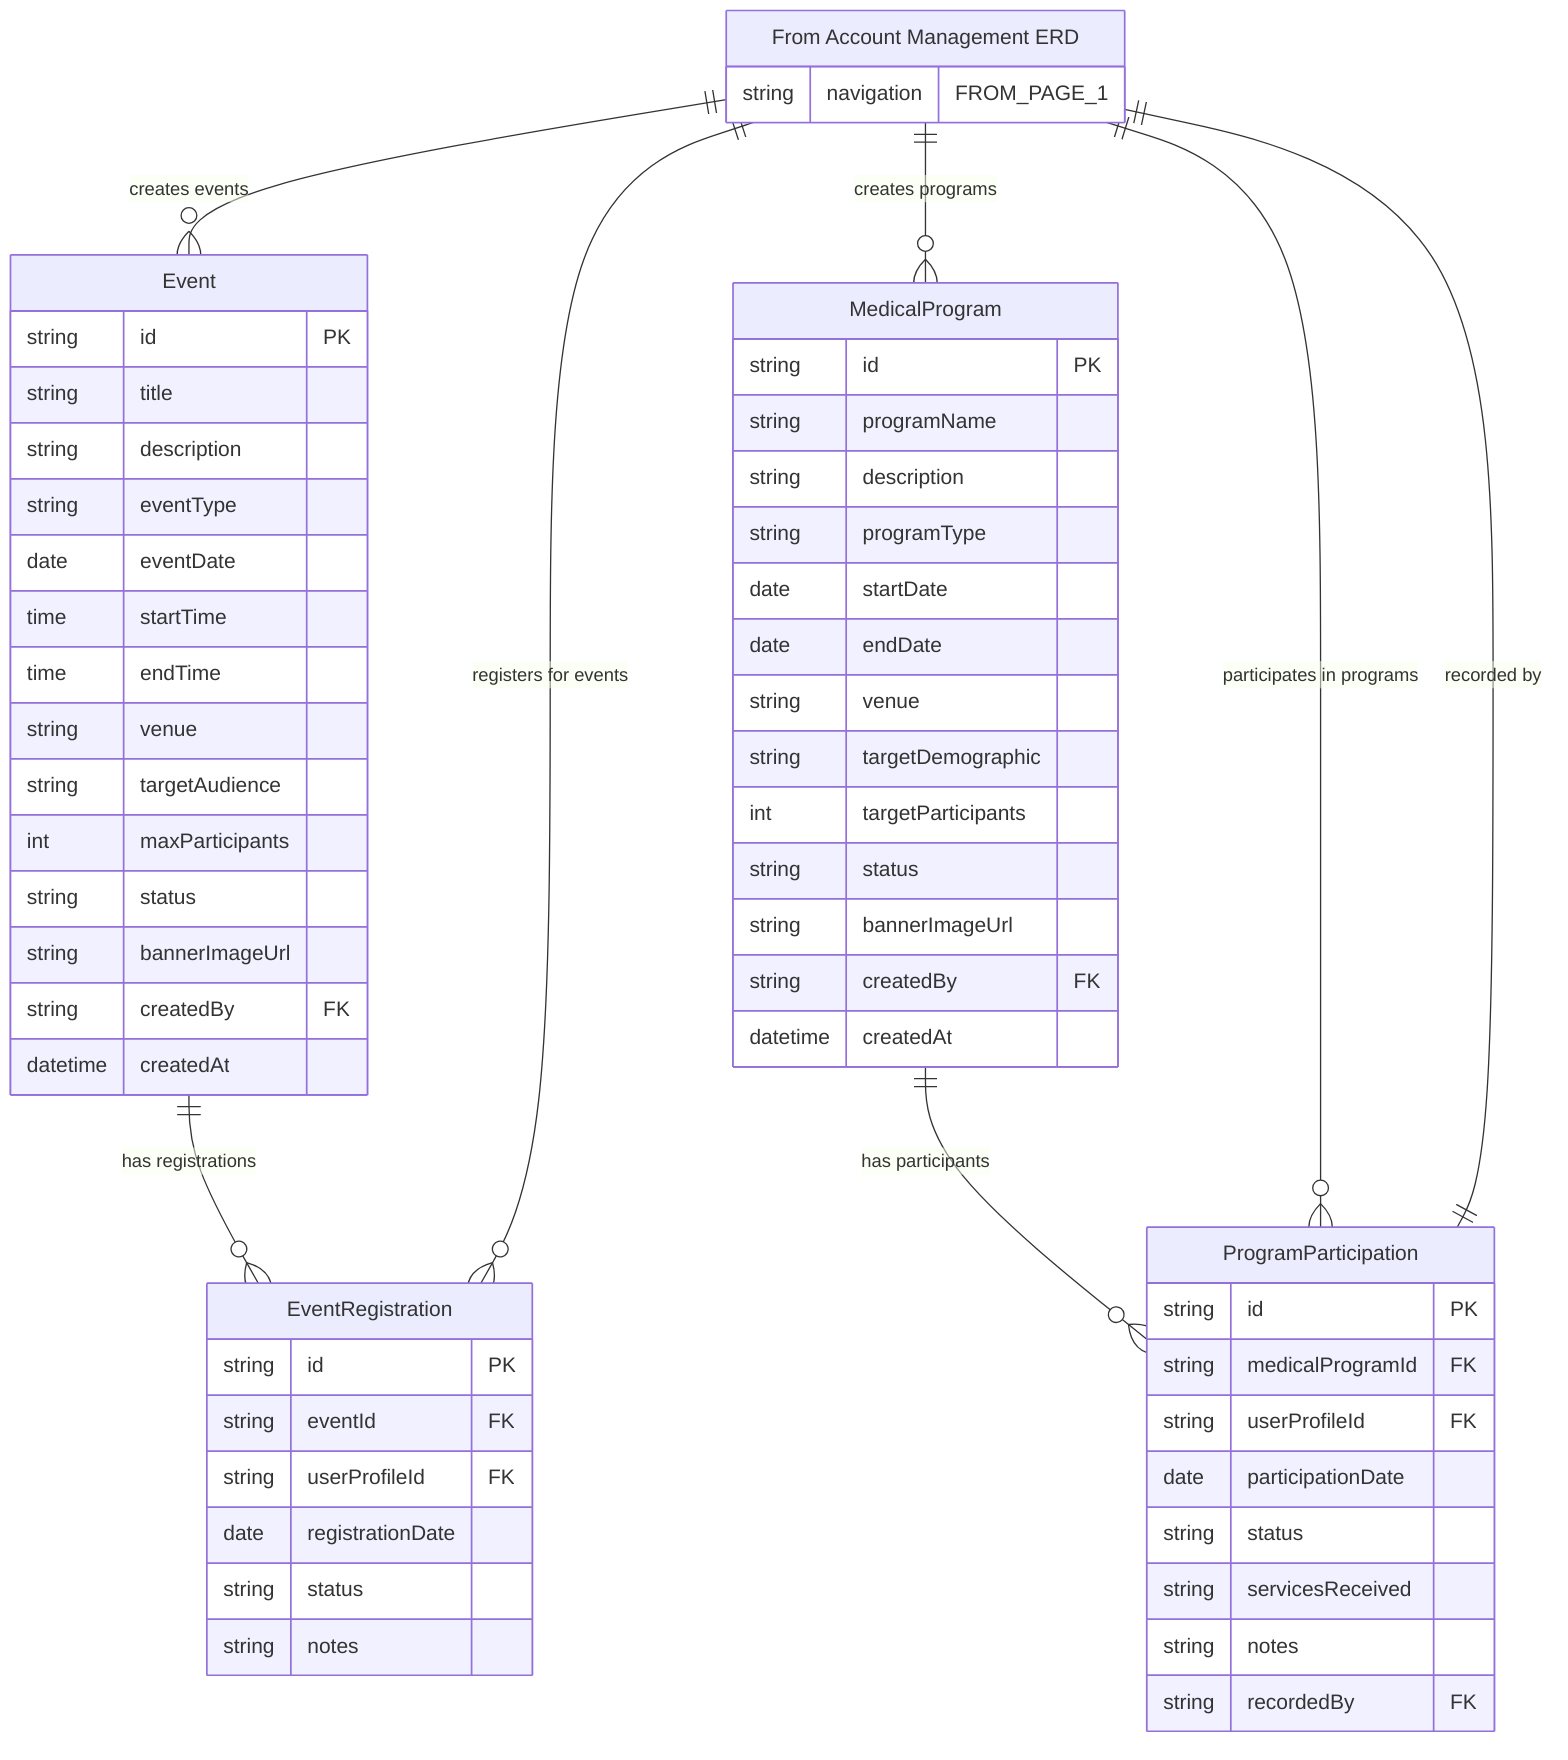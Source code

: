 erDiagram
    %% ========================================
    %% PAGE 6: EVENTS, PROGRAMS & COMMUNITY ENGAGEMENT
    %% ========================================
    
    %% OFF-PAGE CONNECTORS FROM PAGE 1
    "From Account Management ERD" {
        string navigation "FROM_PAGE_1"
    }

    Event {
        string id PK
        string title
        string description
        string eventType
        date eventDate
        time startTime
        time endTime
        string venue
        string targetAudience
        int maxParticipants
        string status
        string bannerImageUrl
        string createdBy FK
        datetime createdAt
    }

    EventRegistration {
        string id PK
        string eventId FK
        string userProfileId FK
        date registrationDate
        string status
        string notes
    }

    MedicalProgram {
        string id PK
        string programName
        string description
        string programType
        date startDate
        date endDate
        string venue
        string targetDemographic
        int targetParticipants
        string status
        string bannerImageUrl
        string createdBy FK
        datetime createdAt
    }

    ProgramParticipation {
        string id PK
        string medicalProgramId FK
        string userProfileId FK
        date participationDate
        string status
        string servicesReceived
        string notes
        string recordedBy FK
    }

    %% RELATIONSHIPS - PAGE 6
    "From Account Management ERD" ||--o{ Event : "creates events"
    Event ||--o{ EventRegistration : "has registrations"
    "From Account Management ERD" ||--o{ EventRegistration : "registers for events"
    "From Account Management ERD" ||--o{ MedicalProgram : "creates programs"
    MedicalProgram ||--o{ ProgramParticipation : "has participants"
    "From Account Management ERD" ||--o{ ProgramParticipation : "participates in programs"
    "From Account Management ERD" ||--|| ProgramParticipation : "recorded by"